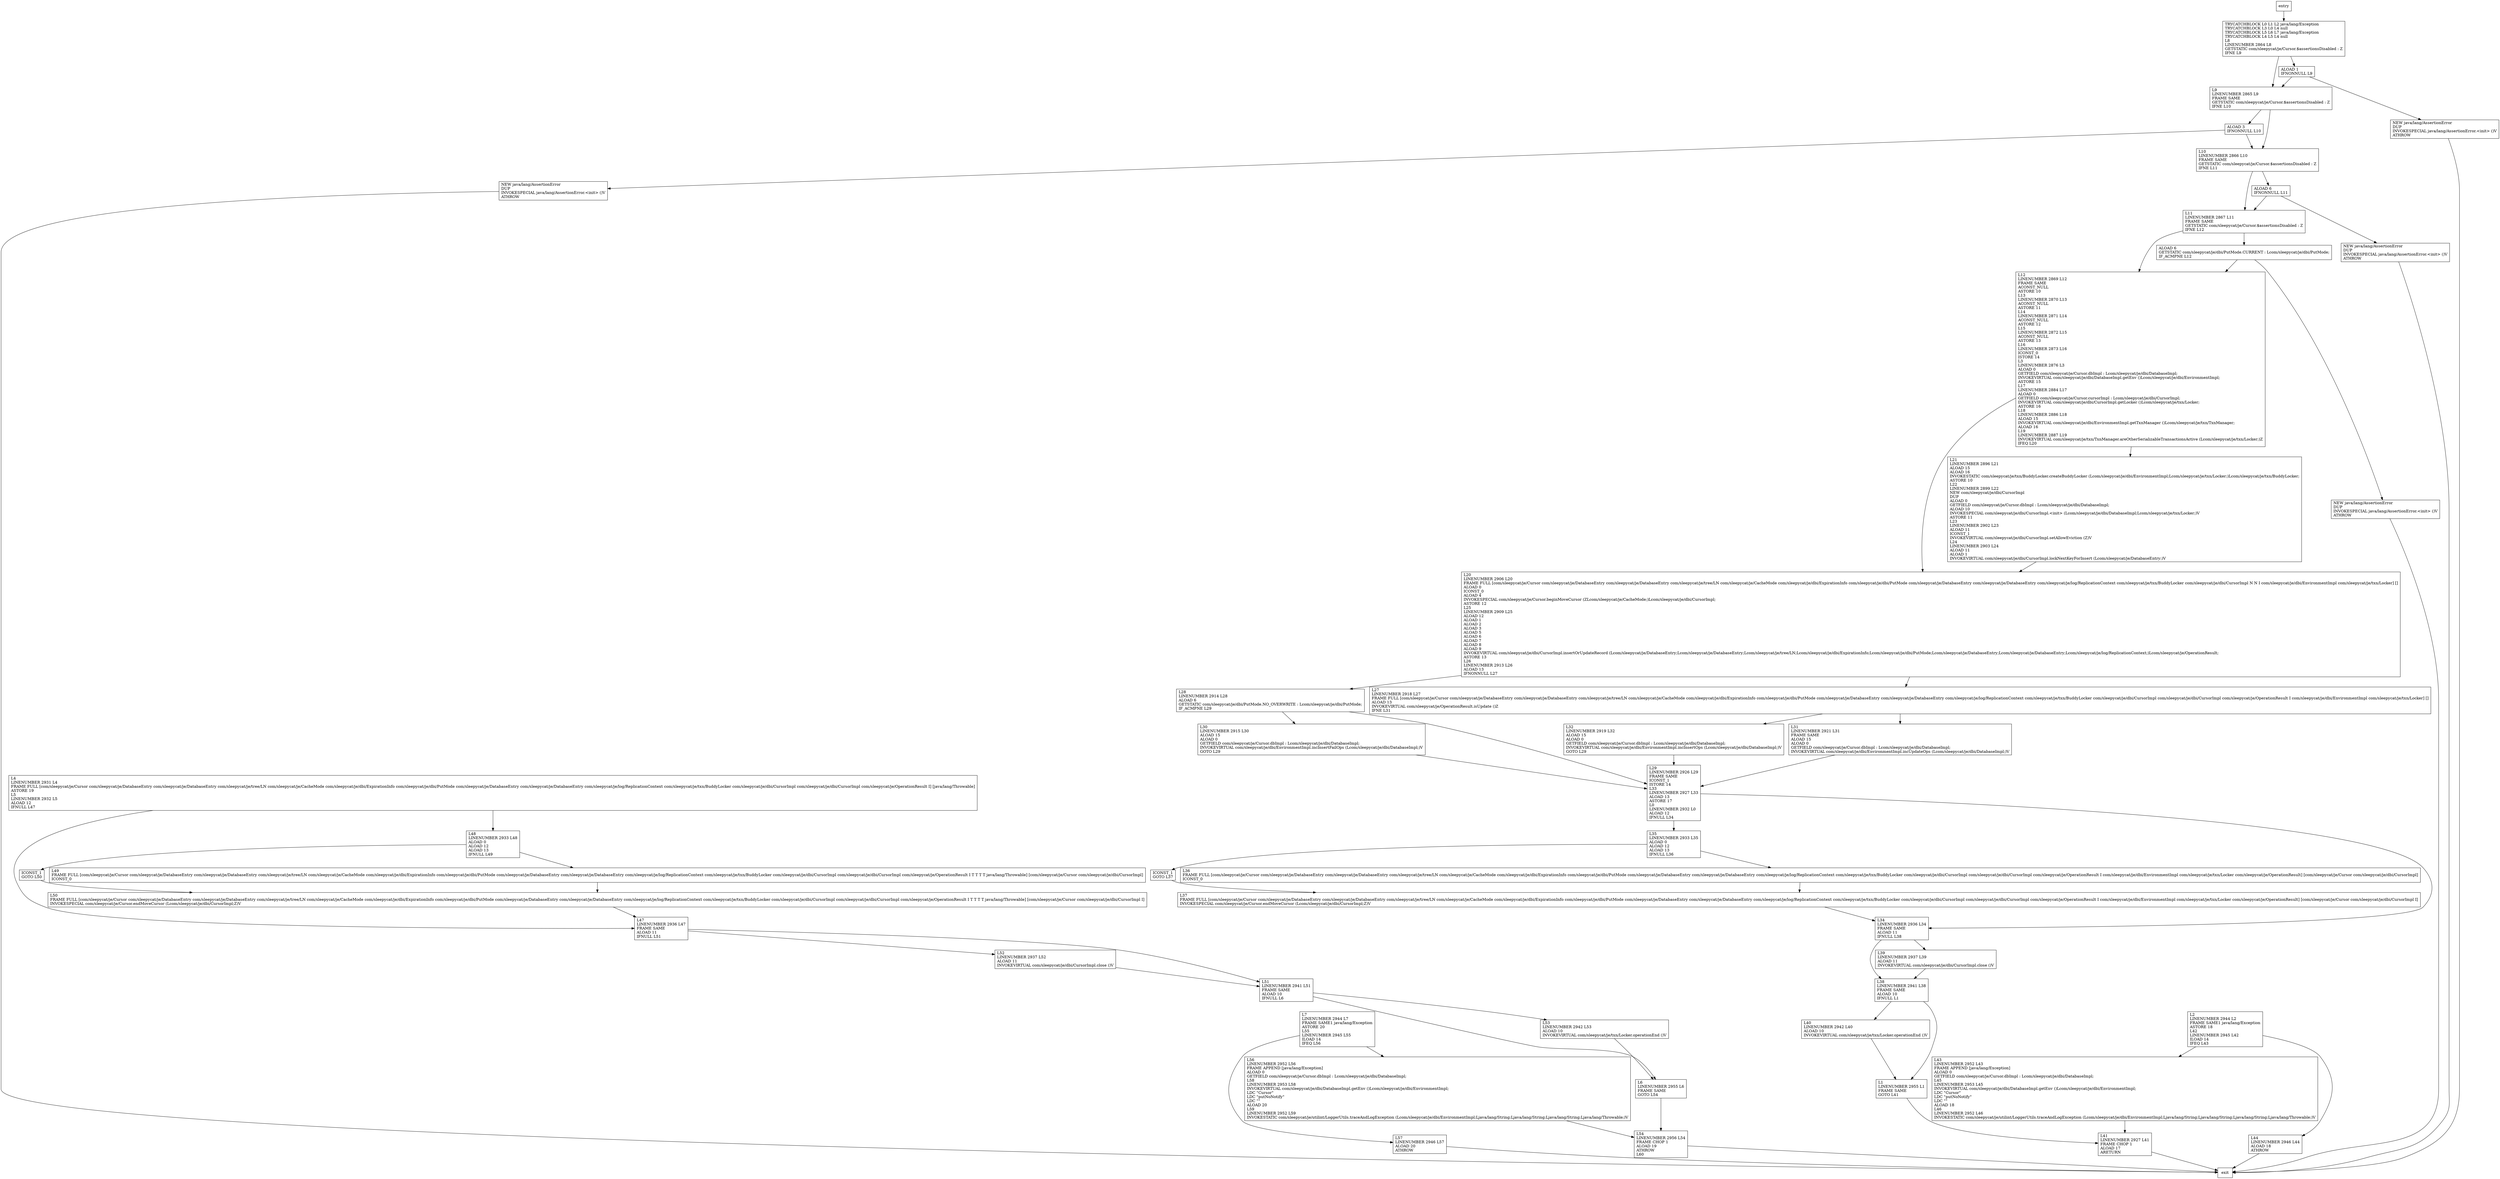 digraph putNoNotify {
node [shape=record];
1665621633 [label="L39\lLINENUMBER 2937 L39\lALOAD 11\lINVOKEVIRTUAL com/sleepycat/je/dbi/CursorImpl.close ()V\l"];
1864536358 [label="L47\lLINENUMBER 2936 L47\lFRAME SAME\lALOAD 11\lIFNULL L51\l"];
1046876149 [label="L31\lLINENUMBER 2921 L31\lFRAME SAME\lALOAD 15\lALOAD 0\lGETFIELD com/sleepycat/je/Cursor.dbImpl : Lcom/sleepycat/je/dbi/DatabaseImpl;\lINVOKEVIRTUAL com/sleepycat/je/dbi/EnvironmentImpl.incUpdateOps (Lcom/sleepycat/je/dbi/DatabaseImpl;)V\l"];
474455174 [label="L53\lLINENUMBER 2942 L53\lALOAD 10\lINVOKEVIRTUAL com/sleepycat/je/txn/Locker.operationEnd ()V\l"];
1547957391 [label="L52\lLINENUMBER 2937 L52\lALOAD 11\lINVOKEVIRTUAL com/sleepycat/je/dbi/CursorImpl.close ()V\l"];
530410675 [label="NEW java/lang/AssertionError\lDUP\lINVOKESPECIAL java/lang/AssertionError.\<init\> ()V\lATHROW\l"];
1535709513 [label="L29\lLINENUMBER 2926 L29\lFRAME SAME\lICONST_1\lISTORE 14\lL33\lLINENUMBER 2927 L33\lALOAD 13\lASTORE 17\lL0\lLINENUMBER 2932 L0\lALOAD 12\lIFNULL L34\l"];
1157956659 [label="TRYCATCHBLOCK L0 L1 L2 java/lang/Exception\lTRYCATCHBLOCK L3 L0 L4 null\lTRYCATCHBLOCK L5 L6 L7 java/lang/Exception\lTRYCATCHBLOCK L4 L5 L4 null\lL8\lLINENUMBER 2864 L8\lGETSTATIC com/sleepycat/je/Cursor.$assertionsDisabled : Z\lIFNE L9\l"];
1896924446 [label="L27\lLINENUMBER 2918 L27\lFRAME FULL [com/sleepycat/je/Cursor com/sleepycat/je/DatabaseEntry com/sleepycat/je/DatabaseEntry com/sleepycat/je/tree/LN com/sleepycat/je/CacheMode com/sleepycat/je/dbi/ExpirationInfo com/sleepycat/je/dbi/PutMode com/sleepycat/je/DatabaseEntry com/sleepycat/je/DatabaseEntry com/sleepycat/je/log/ReplicationContext com/sleepycat/je/txn/BuddyLocker com/sleepycat/je/dbi/CursorImpl com/sleepycat/je/dbi/CursorImpl com/sleepycat/je/OperationResult I com/sleepycat/je/dbi/EnvironmentImpl com/sleepycat/je/txn/Locker] []\lALOAD 13\lINVOKEVIRTUAL com/sleepycat/je/OperationResult.isUpdate ()Z\lIFNE L31\l"];
1095957165 [label="L36\lFRAME FULL [com/sleepycat/je/Cursor com/sleepycat/je/DatabaseEntry com/sleepycat/je/DatabaseEntry com/sleepycat/je/tree/LN com/sleepycat/je/CacheMode com/sleepycat/je/dbi/ExpirationInfo com/sleepycat/je/dbi/PutMode com/sleepycat/je/DatabaseEntry com/sleepycat/je/DatabaseEntry com/sleepycat/je/log/ReplicationContext com/sleepycat/je/txn/BuddyLocker com/sleepycat/je/dbi/CursorImpl com/sleepycat/je/dbi/CursorImpl com/sleepycat/je/OperationResult I com/sleepycat/je/dbi/EnvironmentImpl com/sleepycat/je/txn/Locker com/sleepycat/je/OperationResult] [com/sleepycat/je/Cursor com/sleepycat/je/dbi/CursorImpl]\lICONST_0\l"];
1539496909 [label="NEW java/lang/AssertionError\lDUP\lINVOKESPECIAL java/lang/AssertionError.\<init\> ()V\lATHROW\l"];
418667874 [label="ALOAD 6\lIFNONNULL L11\l"];
85776251 [label="L28\lLINENUMBER 2914 L28\lALOAD 6\lGETSTATIC com/sleepycat/je/dbi/PutMode.NO_OVERWRITE : Lcom/sleepycat/je/dbi/PutMode;\lIF_ACMPNE L29\l"];
1604952928 [label="L20\lLINENUMBER 2906 L20\lFRAME FULL [com/sleepycat/je/Cursor com/sleepycat/je/DatabaseEntry com/sleepycat/je/DatabaseEntry com/sleepycat/je/tree/LN com/sleepycat/je/CacheMode com/sleepycat/je/dbi/ExpirationInfo com/sleepycat/je/dbi/PutMode com/sleepycat/je/DatabaseEntry com/sleepycat/je/DatabaseEntry com/sleepycat/je/log/ReplicationContext com/sleepycat/je/txn/BuddyLocker com/sleepycat/je/dbi/CursorImpl N N I com/sleepycat/je/dbi/EnvironmentImpl com/sleepycat/je/txn/Locker] []\lALOAD 0\lICONST_0\lALOAD 4\lINVOKESPECIAL com/sleepycat/je/Cursor.beginMoveCursor (ZLcom/sleepycat/je/CacheMode;)Lcom/sleepycat/je/dbi/CursorImpl;\lASTORE 12\lL25\lLINENUMBER 2909 L25\lALOAD 12\lALOAD 1\lALOAD 2\lALOAD 3\lALOAD 5\lALOAD 6\lALOAD 7\lALOAD 8\lALOAD 9\lINVOKEVIRTUAL com/sleepycat/je/dbi/CursorImpl.insertOrUpdateRecord (Lcom/sleepycat/je/DatabaseEntry;Lcom/sleepycat/je/DatabaseEntry;Lcom/sleepycat/je/tree/LN;Lcom/sleepycat/je/dbi/ExpirationInfo;Lcom/sleepycat/je/dbi/PutMode;Lcom/sleepycat/je/DatabaseEntry;Lcom/sleepycat/je/DatabaseEntry;Lcom/sleepycat/je/log/ReplicationContext;)Lcom/sleepycat/je/OperationResult;\lASTORE 13\lL26\lLINENUMBER 2913 L26\lALOAD 13\lIFNONNULL L27\l"];
482693886 [label="L49\lFRAME FULL [com/sleepycat/je/Cursor com/sleepycat/je/DatabaseEntry com/sleepycat/je/DatabaseEntry com/sleepycat/je/tree/LN com/sleepycat/je/CacheMode com/sleepycat/je/dbi/ExpirationInfo com/sleepycat/je/dbi/PutMode com/sleepycat/je/DatabaseEntry com/sleepycat/je/DatabaseEntry com/sleepycat/je/log/ReplicationContext com/sleepycat/je/txn/BuddyLocker com/sleepycat/je/dbi/CursorImpl com/sleepycat/je/dbi/CursorImpl com/sleepycat/je/OperationResult I T T T T java/lang/Throwable] [com/sleepycat/je/Cursor com/sleepycat/je/dbi/CursorImpl]\lICONST_0\l"];
664009466 [label="L50\lFRAME FULL [com/sleepycat/je/Cursor com/sleepycat/je/DatabaseEntry com/sleepycat/je/DatabaseEntry com/sleepycat/je/tree/LN com/sleepycat/je/CacheMode com/sleepycat/je/dbi/ExpirationInfo com/sleepycat/je/dbi/PutMode com/sleepycat/je/DatabaseEntry com/sleepycat/je/DatabaseEntry com/sleepycat/je/log/ReplicationContext com/sleepycat/je/txn/BuddyLocker com/sleepycat/je/dbi/CursorImpl com/sleepycat/je/dbi/CursorImpl com/sleepycat/je/OperationResult I T T T T java/lang/Throwable] [com/sleepycat/je/Cursor com/sleepycat/je/dbi/CursorImpl I]\lINVOKESPECIAL com/sleepycat/je/Cursor.endMoveCursor (Lcom/sleepycat/je/dbi/CursorImpl;Z)V\l"];
321233594 [label="ALOAD 6\lGETSTATIC com/sleepycat/je/dbi/PutMode.CURRENT : Lcom/sleepycat/je/dbi/PutMode;\lIF_ACMPNE L12\l"];
380436623 [label="L4\lLINENUMBER 2931 L4\lFRAME FULL [com/sleepycat/je/Cursor com/sleepycat/je/DatabaseEntry com/sleepycat/je/DatabaseEntry com/sleepycat/je/tree/LN com/sleepycat/je/CacheMode com/sleepycat/je/dbi/ExpirationInfo com/sleepycat/je/dbi/PutMode com/sleepycat/je/DatabaseEntry com/sleepycat/je/DatabaseEntry com/sleepycat/je/log/ReplicationContext com/sleepycat/je/txn/BuddyLocker com/sleepycat/je/dbi/CursorImpl com/sleepycat/je/dbi/CursorImpl com/sleepycat/je/OperationResult I] [java/lang/Throwable]\lASTORE 19\lL5\lLINENUMBER 2932 L5\lALOAD 12\lIFNULL L47\l"];
1638395292 [label="L21\lLINENUMBER 2896 L21\lALOAD 15\lALOAD 16\lINVOKESTATIC com/sleepycat/je/txn/BuddyLocker.createBuddyLocker (Lcom/sleepycat/je/dbi/EnvironmentImpl;Lcom/sleepycat/je/txn/Locker;)Lcom/sleepycat/je/txn/BuddyLocker;\lASTORE 10\lL22\lLINENUMBER 2899 L22\lNEW com/sleepycat/je/dbi/CursorImpl\lDUP\lALOAD 0\lGETFIELD com/sleepycat/je/Cursor.dbImpl : Lcom/sleepycat/je/dbi/DatabaseImpl;\lALOAD 10\lINVOKESPECIAL com/sleepycat/je/dbi/CursorImpl.\<init\> (Lcom/sleepycat/je/dbi/DatabaseImpl;Lcom/sleepycat/je/txn/Locker;)V\lASTORE 11\lL23\lLINENUMBER 2902 L23\lALOAD 11\lICONST_1\lINVOKEVIRTUAL com/sleepycat/je/dbi/CursorImpl.setAllowEviction (Z)V\lL24\lLINENUMBER 2903 L24\lALOAD 11\lALOAD 1\lINVOKEVIRTUAL com/sleepycat/je/dbi/CursorImpl.lockNextKeyForInsert (Lcom/sleepycat/je/DatabaseEntry;)V\l"];
1473785997 [label="ALOAD 1\lIFNONNULL L9\l"];
1816390374 [label="L43\lLINENUMBER 2952 L43\lFRAME APPEND [java/lang/Exception]\lALOAD 0\lGETFIELD com/sleepycat/je/Cursor.dbImpl : Lcom/sleepycat/je/dbi/DatabaseImpl;\lL45\lLINENUMBER 2953 L45\lINVOKEVIRTUAL com/sleepycat/je/dbi/DatabaseImpl.getEnv ()Lcom/sleepycat/je/dbi/EnvironmentImpl;\lLDC \"Cursor\"\lLDC \"putNoNotify\"\lLDC \"\"\lALOAD 18\lL46\lLINENUMBER 2952 L46\lINVOKESTATIC com/sleepycat/je/utilint/LoggerUtils.traceAndLogException (Lcom/sleepycat/je/dbi/EnvironmentImpl;Ljava/lang/String;Ljava/lang/String;Ljava/lang/String;Ljava/lang/Throwable;)V\l"];
1329945879 [label="L34\lLINENUMBER 2936 L34\lFRAME SAME\lALOAD 11\lIFNULL L38\l"];
1356734437 [label="L37\lFRAME FULL [com/sleepycat/je/Cursor com/sleepycat/je/DatabaseEntry com/sleepycat/je/DatabaseEntry com/sleepycat/je/tree/LN com/sleepycat/je/CacheMode com/sleepycat/je/dbi/ExpirationInfo com/sleepycat/je/dbi/PutMode com/sleepycat/je/DatabaseEntry com/sleepycat/je/DatabaseEntry com/sleepycat/je/log/ReplicationContext com/sleepycat/je/txn/BuddyLocker com/sleepycat/je/dbi/CursorImpl com/sleepycat/je/dbi/CursorImpl com/sleepycat/je/OperationResult I com/sleepycat/je/dbi/EnvironmentImpl com/sleepycat/je/txn/Locker com/sleepycat/je/OperationResult] [com/sleepycat/je/Cursor com/sleepycat/je/dbi/CursorImpl I]\lINVOKESPECIAL com/sleepycat/je/Cursor.endMoveCursor (Lcom/sleepycat/je/dbi/CursorImpl;Z)V\l"];
1730121290 [label="L54\lLINENUMBER 2956 L54\lFRAME CHOP 1\lALOAD 19\lATHROW\lL60\l"];
616292830 [label="L6\lLINENUMBER 2955 L6\lFRAME SAME\lGOTO L54\l"];
1851602880 [label="L56\lLINENUMBER 2952 L56\lFRAME APPEND [java/lang/Exception]\lALOAD 0\lGETFIELD com/sleepycat/je/Cursor.dbImpl : Lcom/sleepycat/je/dbi/DatabaseImpl;\lL58\lLINENUMBER 2953 L58\lINVOKEVIRTUAL com/sleepycat/je/dbi/DatabaseImpl.getEnv ()Lcom/sleepycat/je/dbi/EnvironmentImpl;\lLDC \"Cursor\"\lLDC \"putNoNotify\"\lLDC \"\"\lALOAD 20\lL59\lLINENUMBER 2952 L59\lINVOKESTATIC com/sleepycat/je/utilint/LoggerUtils.traceAndLogException (Lcom/sleepycat/je/dbi/EnvironmentImpl;Ljava/lang/String;Ljava/lang/String;Ljava/lang/String;Ljava/lang/Throwable;)V\l"];
899046668 [label="L38\lLINENUMBER 2941 L38\lFRAME SAME\lALOAD 10\lIFNULL L1\l"];
1198559423 [label="NEW java/lang/AssertionError\lDUP\lINVOKESPECIAL java/lang/AssertionError.\<init\> ()V\lATHROW\l"];
696316657 [label="L12\lLINENUMBER 2869 L12\lFRAME SAME\lACONST_NULL\lASTORE 10\lL13\lLINENUMBER 2870 L13\lACONST_NULL\lASTORE 11\lL14\lLINENUMBER 2871 L14\lACONST_NULL\lASTORE 12\lL15\lLINENUMBER 2872 L15\lACONST_NULL\lASTORE 13\lL16\lLINENUMBER 2873 L16\lICONST_0\lISTORE 14\lL3\lLINENUMBER 2876 L3\lALOAD 0\lGETFIELD com/sleepycat/je/Cursor.dbImpl : Lcom/sleepycat/je/dbi/DatabaseImpl;\lINVOKEVIRTUAL com/sleepycat/je/dbi/DatabaseImpl.getEnv ()Lcom/sleepycat/je/dbi/EnvironmentImpl;\lASTORE 15\lL17\lLINENUMBER 2884 L17\lALOAD 0\lGETFIELD com/sleepycat/je/Cursor.cursorImpl : Lcom/sleepycat/je/dbi/CursorImpl;\lINVOKEVIRTUAL com/sleepycat/je/dbi/CursorImpl.getLocker ()Lcom/sleepycat/je/txn/Locker;\lASTORE 16\lL18\lLINENUMBER 2886 L18\lALOAD 15\lINVOKEVIRTUAL com/sleepycat/je/dbi/EnvironmentImpl.getTxnManager ()Lcom/sleepycat/je/txn/TxnManager;\lALOAD 16\lL19\lLINENUMBER 2887 L19\lINVOKEVIRTUAL com/sleepycat/je/txn/TxnManager.areOtherSerializableTransactionsActive (Lcom/sleepycat/je/txn/Locker;)Z\lIFEQ L20\l"];
1022566764 [label="ALOAD 3\lIFNONNULL L10\l"];
353604013 [label="L57\lLINENUMBER 2946 L57\lALOAD 20\lATHROW\l"];
708387070 [label="L10\lLINENUMBER 2866 L10\lFRAME SAME\lGETSTATIC com/sleepycat/je/Cursor.$assertionsDisabled : Z\lIFNE L11\l"];
1645383825 [label="ICONST_1\lGOTO L50\l"];
1562550349 [label="L32\lLINENUMBER 2919 L32\lALOAD 15\lALOAD 0\lGETFIELD com/sleepycat/je/Cursor.dbImpl : Lcom/sleepycat/je/dbi/DatabaseImpl;\lINVOKEVIRTUAL com/sleepycat/je/dbi/EnvironmentImpl.incInsertOps (Lcom/sleepycat/je/dbi/DatabaseImpl;)V\lGOTO L29\l"];
2066329682 [label="L11\lLINENUMBER 2867 L11\lFRAME SAME\lGETSTATIC com/sleepycat/je/Cursor.$assertionsDisabled : Z\lIFNE L12\l"];
452305773 [label="L40\lLINENUMBER 2942 L40\lALOAD 10\lINVOKEVIRTUAL com/sleepycat/je/txn/Locker.operationEnd ()V\l"];
1593054746 [label="NEW java/lang/AssertionError\lDUP\lINVOKESPECIAL java/lang/AssertionError.\<init\> ()V\lATHROW\l"];
890275877 [label="L7\lLINENUMBER 2944 L7\lFRAME SAME1 java/lang/Exception\lASTORE 20\lL55\lLINENUMBER 2945 L55\lILOAD 14\lIFEQ L56\l"];
163187202 [label="ICONST_1\lGOTO L37\l"];
980726513 [label="L1\lLINENUMBER 2955 L1\lFRAME SAME\lGOTO L41\l"];
1645537819 [label="L48\lLINENUMBER 2933 L48\lALOAD 0\lALOAD 12\lALOAD 13\lIFNULL L49\l"];
1227426811 [label="L30\lLINENUMBER 2915 L30\lALOAD 15\lALOAD 0\lGETFIELD com/sleepycat/je/Cursor.dbImpl : Lcom/sleepycat/je/dbi/DatabaseImpl;\lINVOKEVIRTUAL com/sleepycat/je/dbi/EnvironmentImpl.incInsertFailOps (Lcom/sleepycat/je/dbi/DatabaseImpl;)V\lGOTO L29\l"];
1155925348 [label="L2\lLINENUMBER 2944 L2\lFRAME SAME1 java/lang/Exception\lASTORE 18\lL42\lLINENUMBER 2945 L42\lILOAD 14\lIFEQ L43\l"];
1789333339 [label="L51\lLINENUMBER 2941 L51\lFRAME SAME\lALOAD 10\lIFNULL L6\l"];
864721796 [label="L9\lLINENUMBER 2865 L9\lFRAME SAME\lGETSTATIC com/sleepycat/je/Cursor.$assertionsDisabled : Z\lIFNE L10\l"];
495776514 [label="L41\lLINENUMBER 2927 L41\lFRAME CHOP 1\lALOAD 17\lARETURN\l"];
1311957497 [label="L35\lLINENUMBER 2933 L35\lALOAD 0\lALOAD 12\lALOAD 13\lIFNULL L36\l"];
1536873523 [label="L44\lLINENUMBER 2946 L44\lALOAD 18\lATHROW\l"];
entry;
exit;
1665621633 -> 899046668;
1864536358 -> 1547957391;
1864536358 -> 1789333339;
474455174 -> 616292830;
530410675 -> exit;
1095957165 -> 1356734437;
85776251 -> 1535709513;
85776251 -> 1227426811;
482693886 -> 664009466;
321233594 -> 530410675;
321233594 -> 696316657;
380436623 -> 1864536358;
380436623 -> 1645537819;
1473785997 -> 1198559423;
1473785997 -> 864721796;
1329945879 -> 1665621633;
1329945879 -> 899046668;
616292830 -> 1730121290;
1851602880 -> 1730121290;
1198559423 -> exit;
696316657 -> 1604952928;
696316657 -> 1638395292;
353604013 -> exit;
1645383825 -> 664009466;
2066329682 -> 696316657;
2066329682 -> 321233594;
452305773 -> 980726513;
1593054746 -> exit;
890275877 -> 1851602880;
890275877 -> 353604013;
163187202 -> 1356734437;
entry -> 1157956659;
1789333339 -> 474455174;
1789333339 -> 616292830;
1311957497 -> 163187202;
1311957497 -> 1095957165;
1536873523 -> exit;
1046876149 -> 1535709513;
1547957391 -> 1789333339;
1535709513 -> 1329945879;
1535709513 -> 1311957497;
1157956659 -> 864721796;
1157956659 -> 1473785997;
1896924446 -> 1046876149;
1896924446 -> 1562550349;
1539496909 -> exit;
418667874 -> 2066329682;
418667874 -> 1593054746;
1604952928 -> 85776251;
1604952928 -> 1896924446;
664009466 -> 1864536358;
1638395292 -> 1604952928;
1816390374 -> 495776514;
1356734437 -> 1329945879;
1730121290 -> exit;
899046668 -> 980726513;
899046668 -> 452305773;
1022566764 -> 708387070;
1022566764 -> 1539496909;
708387070 -> 2066329682;
708387070 -> 418667874;
1562550349 -> 1535709513;
980726513 -> 495776514;
1645537819 -> 482693886;
1645537819 -> 1645383825;
1227426811 -> 1535709513;
1155925348 -> 1816390374;
1155925348 -> 1536873523;
864721796 -> 1022566764;
864721796 -> 708387070;
495776514 -> exit;
}
